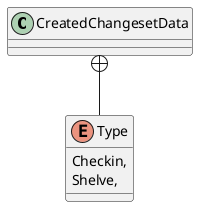 @startuml
class CreatedChangesetData {
}
enum Type {
    Checkin,
    Shelve,
}
CreatedChangesetData +-- Type
@enduml
